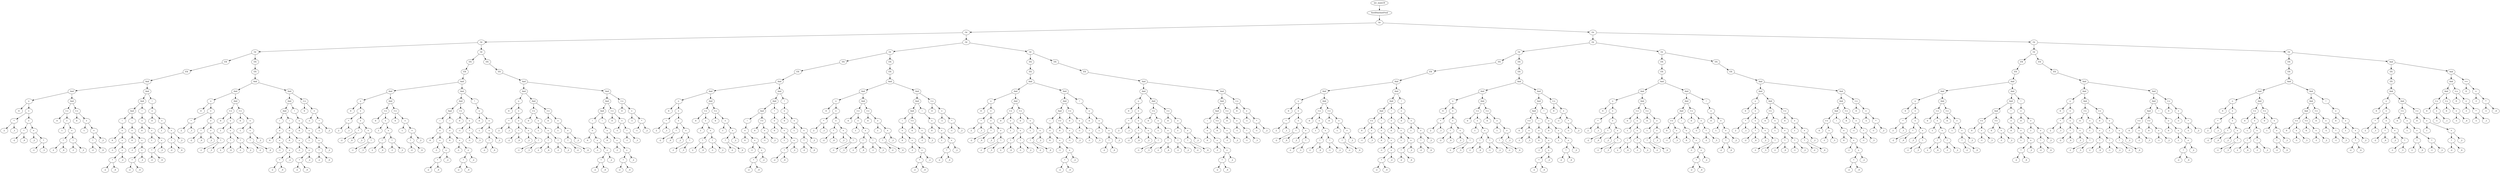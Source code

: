 digraph dag {
0 [label="inv_main18"];
1 [label="VerifHintInitPred"];
2 [label="Or"];
3 [label="Or"];
4 [label="Or"];
5 [label="Or"];
6 [label="EX"];
7 [label="EX"];
8 [label="And"];
9 [label="And"];
10 [label="="];
11 [label="0"];
12 [label="+"];
13 [label="*"];
14 [label="2"];
15 [label="_1"];
16 [label="+"];
17 [label="*"];
18 [label="-2"];
19 [label="_0"];
20 [label="+"];
21 [label="_2"];
22 [label="*"];
23 [label="-1"];
24 [label="_3"];
25 [label="And"];
26 [label=">="];
27 [label="0"];
28 [label="+"];
29 [label="1"];
30 [label="+"];
31 [label="*"];
32 [label="2"];
33 [label="_0"];
34 [label="*"];
35 [label="-1"];
36 [label="_2"];
37 [label=">="];
38 [label="0"];
39 [label="+"];
40 [label="1"];
41 [label="+"];
42 [label="*"];
43 [label="-2"];
44 [label="_0"];
45 [label="_2"];
46 [label="And"];
47 [label="And"];
48 [label="And"];
49 [label="!"];
50 [label="="];
51 [label="0"];
52 [label="+"];
53 [label="-1"];
54 [label="+"];
55 [label="*"];
56 [label="-2"];
57 [label="_0"];
58 [label="_2"];
59 [label="!"];
60 [label="="];
61 [label="0"];
62 [label="+"];
63 [label="-1"];
64 [label="+"];
65 [label="*"];
66 [label="-2"];
67 [label="_0"];
68 [label="_2"];
69 [label="!"];
70 [label="="];
71 [label="0"];
72 [label="+"];
73 [label="1"];
74 [label="+"];
75 [label="*"];
76 [label="-2"];
77 [label="_0"];
78 [label="_2"];
79 [label="!"];
80 [label="="];
81 [label="0"];
82 [label="+"];
83 [label="1"];
84 [label="+"];
85 [label="*"];
86 [label="-2"];
87 [label="_0"];
88 [label="_2"];
89 [label="EX"];
90 [label="EX"];
91 [label="And"];
92 [label="And"];
93 [label="="];
94 [label="0"];
95 [label="+"];
96 [label="*"];
97 [label="2"];
98 [label="_1"];
99 [label="+"];
100 [label="*"];
101 [label="-2"];
102 [label="_0"];
103 [label="+"];
104 [label="_2"];
105 [label="*"];
106 [label="-1"];
107 [label="_3"];
108 [label="And"];
109 [label=">="];
110 [label="0"];
111 [label="+"];
112 [label="1"];
113 [label="+"];
114 [label="*"];
115 [label="2"];
116 [label="_0"];
117 [label="*"];
118 [label="-1"];
119 [label="_2"];
120 [label=">="];
121 [label="0"];
122 [label="+"];
123 [label="1"];
124 [label="+"];
125 [label="*"];
126 [label="-2"];
127 [label="_0"];
128 [label="_2"];
129 [label="And"];
130 [label="And"];
131 [label="And"];
132 [label="!"];
133 [label="="];
134 [label="0"];
135 [label="+"];
136 [label="-1"];
137 [label="+"];
138 [label="*"];
139 [label="-2"];
140 [label="_0"];
141 [label="_2"];
142 [label="!"];
143 [label="="];
144 [label="0"];
145 [label="+"];
146 [label="-1"];
147 [label="+"];
148 [label="*"];
149 [label="-2"];
150 [label="_0"];
151 [label="_2"];
152 [label="!"];
153 [label="="];
154 [label="0"];
155 [label="+"];
156 [label="1"];
157 [label="+"];
158 [label="*"];
159 [label="-2"];
160 [label="_0"];
161 [label="_2"];
162 [label=">="];
163 [label="0"];
164 [label="+"];
165 [label="-1"];
166 [label="*"];
167 [label="-1"];
168 [label="_2"];
169 [label="Or"];
170 [label="EX"];
171 [label="EX"];
172 [label="And"];
173 [label="And"];
174 [label="="];
175 [label="0"];
176 [label="+"];
177 [label="*"];
178 [label="2"];
179 [label="_1"];
180 [label="+"];
181 [label="*"];
182 [label="-2"];
183 [label="_0"];
184 [label="+"];
185 [label="_2"];
186 [label="*"];
187 [label="-1"];
188 [label="_3"];
189 [label="And"];
190 [label=">="];
191 [label="0"];
192 [label="+"];
193 [label="1"];
194 [label="+"];
195 [label="*"];
196 [label="2"];
197 [label="_0"];
198 [label="*"];
199 [label="-1"];
200 [label="_2"];
201 [label=">="];
202 [label="0"];
203 [label="+"];
204 [label="1"];
205 [label="+"];
206 [label="*"];
207 [label="-2"];
208 [label="_0"];
209 [label="_2"];
210 [label="And"];
211 [label="And"];
212 [label="And"];
213 [label="!"];
214 [label="="];
215 [label="0"];
216 [label="+"];
217 [label="-1"];
218 [label="+"];
219 [label="*"];
220 [label="-2"];
221 [label="_0"];
222 [label="_2"];
223 [label="!"];
224 [label="="];
225 [label="0"];
226 [label="+"];
227 [label="-1"];
228 [label="+"];
229 [label="*"];
230 [label="-2"];
231 [label="_0"];
232 [label="_2"];
233 [label=">="];
234 [label="0"];
235 [label="+"];
236 [label="-1"];
237 [label="*"];
238 [label="-1"];
239 [label="_3"];
240 [label="!"];
241 [label="="];
242 [label="0"];
243 [label="+"];
244 [label="1"];
245 [label="+"];
246 [label="*"];
247 [label="-2"];
248 [label="_0"];
249 [label="_2"];
250 [label="EX"];
251 [label="EX"];
252 [label="And"];
253 [label="And"];
254 [label="="];
255 [label="0"];
256 [label="+"];
257 [label="*"];
258 [label="2"];
259 [label="_1"];
260 [label="+"];
261 [label="*"];
262 [label="-2"];
263 [label="_0"];
264 [label="+"];
265 [label="_2"];
266 [label="*"];
267 [label="-1"];
268 [label="_3"];
269 [label="And"];
270 [label=">="];
271 [label="0"];
272 [label="+"];
273 [label="1"];
274 [label="+"];
275 [label="*"];
276 [label="2"];
277 [label="_0"];
278 [label="*"];
279 [label="-1"];
280 [label="_2"];
281 [label=">="];
282 [label="0"];
283 [label="+"];
284 [label="1"];
285 [label="+"];
286 [label="*"];
287 [label="-2"];
288 [label="_0"];
289 [label="_2"];
290 [label="And"];
291 [label="And"];
292 [label="And"];
293 [label="!"];
294 [label="="];
295 [label="0"];
296 [label="+"];
297 [label="-1"];
298 [label="+"];
299 [label="*"];
300 [label="-2"];
301 [label="_0"];
302 [label="_2"];
303 [label="!"];
304 [label="="];
305 [label="0"];
306 [label="+"];
307 [label="-1"];
308 [label="+"];
309 [label="*"];
310 [label="-2"];
311 [label="_0"];
312 [label="_2"];
313 [label=">="];
314 [label="0"];
315 [label="+"];
316 [label="-1"];
317 [label="*"];
318 [label="-1"];
319 [label="_3"];
320 [label=">="];
321 [label="0"];
322 [label="+"];
323 [label="-1"];
324 [label="*"];
325 [label="-1"];
326 [label="_2"];
327 [label="Or"];
328 [label="Or"];
329 [label="EX"];
330 [label="EX"];
331 [label="And"];
332 [label="And"];
333 [label="="];
334 [label="0"];
335 [label="+"];
336 [label="*"];
337 [label="2"];
338 [label="_1"];
339 [label="+"];
340 [label="*"];
341 [label="-2"];
342 [label="_0"];
343 [label="+"];
344 [label="_2"];
345 [label="*"];
346 [label="-1"];
347 [label="_3"];
348 [label="And"];
349 [label=">="];
350 [label="0"];
351 [label="+"];
352 [label="1"];
353 [label="+"];
354 [label="*"];
355 [label="2"];
356 [label="_0"];
357 [label="*"];
358 [label="-1"];
359 [label="_2"];
360 [label=">="];
361 [label="0"];
362 [label="+"];
363 [label="1"];
364 [label="+"];
365 [label="*"];
366 [label="-2"];
367 [label="_0"];
368 [label="_2"];
369 [label="And"];
370 [label="And"];
371 [label="And"];
372 [label="!"];
373 [label="="];
374 [label="0"];
375 [label="+"];
376 [label="-1"];
377 [label="+"];
378 [label="*"];
379 [label="-2"];
380 [label="_0"];
381 [label="_2"];
382 [label=">="];
383 [label="0"];
384 [label="+"];
385 [label="-1"];
386 [label="_2"];
387 [label="!"];
388 [label="="];
389 [label="0"];
390 [label="+"];
391 [label="1"];
392 [label="+"];
393 [label="*"];
394 [label="-2"];
395 [label="_0"];
396 [label="_2"];
397 [label="!"];
398 [label="="];
399 [label="0"];
400 [label="+"];
401 [label="1"];
402 [label="+"];
403 [label="*"];
404 [label="-2"];
405 [label="_0"];
406 [label="_2"];
407 [label="EX"];
408 [label="EX"];
409 [label="And"];
410 [label="And"];
411 [label="="];
412 [label="0"];
413 [label="+"];
414 [label="*"];
415 [label="2"];
416 [label="_1"];
417 [label="+"];
418 [label="*"];
419 [label="-2"];
420 [label="_0"];
421 [label="+"];
422 [label="_2"];
423 [label="*"];
424 [label="-1"];
425 [label="_3"];
426 [label="And"];
427 [label=">="];
428 [label="0"];
429 [label="+"];
430 [label="1"];
431 [label="+"];
432 [label="*"];
433 [label="2"];
434 [label="_0"];
435 [label="*"];
436 [label="-1"];
437 [label="_2"];
438 [label=">="];
439 [label="0"];
440 [label="+"];
441 [label="1"];
442 [label="+"];
443 [label="*"];
444 [label="-2"];
445 [label="_0"];
446 [label="_2"];
447 [label="And"];
448 [label="And"];
449 [label="And"];
450 [label="!"];
451 [label="="];
452 [label="0"];
453 [label="+"];
454 [label="-1"];
455 [label="+"];
456 [label="*"];
457 [label="-2"];
458 [label="_0"];
459 [label="_2"];
460 [label=">="];
461 [label="0"];
462 [label="+"];
463 [label="-1"];
464 [label="_2"];
465 [label="!"];
466 [label="="];
467 [label="0"];
468 [label="+"];
469 [label="1"];
470 [label="+"];
471 [label="*"];
472 [label="-2"];
473 [label="_0"];
474 [label="_2"];
475 [label=">="];
476 [label="0"];
477 [label="+"];
478 [label="-1"];
479 [label="*"];
480 [label="-1"];
481 [label="_2"];
482 [label="Or"];
483 [label="EX"];
484 [label="EX"];
485 [label="And"];
486 [label="And"];
487 [label="="];
488 [label="0"];
489 [label="+"];
490 [label="*"];
491 [label="2"];
492 [label="_1"];
493 [label="+"];
494 [label="*"];
495 [label="-2"];
496 [label="_0"];
497 [label="+"];
498 [label="_2"];
499 [label="*"];
500 [label="-1"];
501 [label="_3"];
502 [label="And"];
503 [label=">="];
504 [label="0"];
505 [label="+"];
506 [label="1"];
507 [label="+"];
508 [label="*"];
509 [label="2"];
510 [label="_0"];
511 [label="*"];
512 [label="-1"];
513 [label="_2"];
514 [label=">="];
515 [label="0"];
516 [label="+"];
517 [label="1"];
518 [label="+"];
519 [label="*"];
520 [label="-2"];
521 [label="_0"];
522 [label="_2"];
523 [label="And"];
524 [label="And"];
525 [label="And"];
526 [label="!"];
527 [label="="];
528 [label="0"];
529 [label="+"];
530 [label="-1"];
531 [label="+"];
532 [label="*"];
533 [label="-2"];
534 [label="_0"];
535 [label="_2"];
536 [label=">="];
537 [label="0"];
538 [label="+"];
539 [label="-1"];
540 [label="_2"];
541 [label=">="];
542 [label="0"];
543 [label="+"];
544 [label="-1"];
545 [label="*"];
546 [label="-1"];
547 [label="_3"];
548 [label="!"];
549 [label="="];
550 [label="0"];
551 [label="+"];
552 [label="1"];
553 [label="+"];
554 [label="*"];
555 [label="-2"];
556 [label="_0"];
557 [label="_2"];
558 [label="EX"];
559 [label="EX"];
560 [label="And"];
561 [label="And"];
562 [label="="];
563 [label="0"];
564 [label="+"];
565 [label="*"];
566 [label="2"];
567 [label="_1"];
568 [label="+"];
569 [label="*"];
570 [label="-2"];
571 [label="_0"];
572 [label="+"];
573 [label="_2"];
574 [label="*"];
575 [label="-1"];
576 [label="_3"];
577 [label="And"];
578 [label=">="];
579 [label="0"];
580 [label="+"];
581 [label="1"];
582 [label="+"];
583 [label="*"];
584 [label="2"];
585 [label="_0"];
586 [label="*"];
587 [label="-1"];
588 [label="_2"];
589 [label=">="];
590 [label="0"];
591 [label="+"];
592 [label="1"];
593 [label="+"];
594 [label="*"];
595 [label="-2"];
596 [label="_0"];
597 [label="_2"];
598 [label="And"];
599 [label="And"];
600 [label="And"];
601 [label="!"];
602 [label="="];
603 [label="0"];
604 [label="+"];
605 [label="-1"];
606 [label="+"];
607 [label="*"];
608 [label="-2"];
609 [label="_0"];
610 [label="_2"];
611 [label=">="];
612 [label="0"];
613 [label="+"];
614 [label="-1"];
615 [label="_2"];
616 [label=">="];
617 [label="0"];
618 [label="+"];
619 [label="-1"];
620 [label="*"];
621 [label="-1"];
622 [label="_3"];
623 [label=">="];
624 [label="0"];
625 [label="+"];
626 [label="-1"];
627 [label="*"];
628 [label="-1"];
629 [label="_2"];
630 [label="Or"];
631 [label="Or"];
632 [label="Or"];
633 [label="EX"];
634 [label="EX"];
635 [label="And"];
636 [label="And"];
637 [label="="];
638 [label="0"];
639 [label="+"];
640 [label="*"];
641 [label="2"];
642 [label="_1"];
643 [label="+"];
644 [label="*"];
645 [label="-2"];
646 [label="_0"];
647 [label="+"];
648 [label="_2"];
649 [label="*"];
650 [label="-1"];
651 [label="_3"];
652 [label="And"];
653 [label=">="];
654 [label="0"];
655 [label="+"];
656 [label="1"];
657 [label="+"];
658 [label="*"];
659 [label="2"];
660 [label="_0"];
661 [label="*"];
662 [label="-1"];
663 [label="_2"];
664 [label=">="];
665 [label="0"];
666 [label="+"];
667 [label="1"];
668 [label="+"];
669 [label="*"];
670 [label="-2"];
671 [label="_0"];
672 [label="_2"];
673 [label="And"];
674 [label="And"];
675 [label="And"];
676 [label=">="];
677 [label="0"];
678 [label="+"];
679 [label="-1"];
680 [label="_3"];
681 [label="!"];
682 [label="="];
683 [label="0"];
684 [label="+"];
685 [label="-1"];
686 [label="+"];
687 [label="*"];
688 [label="-2"];
689 [label="_0"];
690 [label="_2"];
691 [label="!"];
692 [label="="];
693 [label="0"];
694 [label="+"];
695 [label="1"];
696 [label="+"];
697 [label="*"];
698 [label="-2"];
699 [label="_0"];
700 [label="_2"];
701 [label="!"];
702 [label="="];
703 [label="0"];
704 [label="+"];
705 [label="1"];
706 [label="+"];
707 [label="*"];
708 [label="-2"];
709 [label="_0"];
710 [label="_2"];
711 [label="EX"];
712 [label="EX"];
713 [label="And"];
714 [label="And"];
715 [label="="];
716 [label="0"];
717 [label="+"];
718 [label="*"];
719 [label="2"];
720 [label="_1"];
721 [label="+"];
722 [label="*"];
723 [label="-2"];
724 [label="_0"];
725 [label="+"];
726 [label="_2"];
727 [label="*"];
728 [label="-1"];
729 [label="_3"];
730 [label="And"];
731 [label=">="];
732 [label="0"];
733 [label="+"];
734 [label="1"];
735 [label="+"];
736 [label="*"];
737 [label="2"];
738 [label="_0"];
739 [label="*"];
740 [label="-1"];
741 [label="_2"];
742 [label=">="];
743 [label="0"];
744 [label="+"];
745 [label="1"];
746 [label="+"];
747 [label="*"];
748 [label="-2"];
749 [label="_0"];
750 [label="_2"];
751 [label="And"];
752 [label="And"];
753 [label="And"];
754 [label=">="];
755 [label="0"];
756 [label="+"];
757 [label="-1"];
758 [label="_3"];
759 [label="!"];
760 [label="="];
761 [label="0"];
762 [label="+"];
763 [label="-1"];
764 [label="+"];
765 [label="*"];
766 [label="-2"];
767 [label="_0"];
768 [label="_2"];
769 [label="!"];
770 [label="="];
771 [label="0"];
772 [label="+"];
773 [label="1"];
774 [label="+"];
775 [label="*"];
776 [label="-2"];
777 [label="_0"];
778 [label="_2"];
779 [label=">="];
780 [label="0"];
781 [label="+"];
782 [label="-1"];
783 [label="*"];
784 [label="-1"];
785 [label="_2"];
786 [label="Or"];
787 [label="EX"];
788 [label="EX"];
789 [label="And"];
790 [label="And"];
791 [label="="];
792 [label="0"];
793 [label="+"];
794 [label="*"];
795 [label="2"];
796 [label="_1"];
797 [label="+"];
798 [label="*"];
799 [label="-2"];
800 [label="_0"];
801 [label="+"];
802 [label="_2"];
803 [label="*"];
804 [label="-1"];
805 [label="_3"];
806 [label="And"];
807 [label=">="];
808 [label="0"];
809 [label="+"];
810 [label="1"];
811 [label="+"];
812 [label="*"];
813 [label="2"];
814 [label="_0"];
815 [label="*"];
816 [label="-1"];
817 [label="_2"];
818 [label=">="];
819 [label="0"];
820 [label="+"];
821 [label="1"];
822 [label="+"];
823 [label="*"];
824 [label="-2"];
825 [label="_0"];
826 [label="_2"];
827 [label="And"];
828 [label="And"];
829 [label="And"];
830 [label=">="];
831 [label="0"];
832 [label="+"];
833 [label="-1"];
834 [label="_3"];
835 [label="!"];
836 [label="="];
837 [label="0"];
838 [label="+"];
839 [label="-1"];
840 [label="+"];
841 [label="*"];
842 [label="-2"];
843 [label="_0"];
844 [label="_2"];
845 [label=">="];
846 [label="0"];
847 [label="+"];
848 [label="-1"];
849 [label="*"];
850 [label="-1"];
851 [label="_3"];
852 [label="!"];
853 [label="="];
854 [label="0"];
855 [label="+"];
856 [label="1"];
857 [label="+"];
858 [label="*"];
859 [label="-2"];
860 [label="_0"];
861 [label="_2"];
862 [label="EX"];
863 [label="EX"];
864 [label="And"];
865 [label="And"];
866 [label="="];
867 [label="0"];
868 [label="+"];
869 [label="*"];
870 [label="2"];
871 [label="_1"];
872 [label="+"];
873 [label="*"];
874 [label="-2"];
875 [label="_0"];
876 [label="+"];
877 [label="_2"];
878 [label="*"];
879 [label="-1"];
880 [label="_3"];
881 [label="And"];
882 [label=">="];
883 [label="0"];
884 [label="+"];
885 [label="1"];
886 [label="+"];
887 [label="*"];
888 [label="2"];
889 [label="_0"];
890 [label="*"];
891 [label="-1"];
892 [label="_2"];
893 [label=">="];
894 [label="0"];
895 [label="+"];
896 [label="1"];
897 [label="+"];
898 [label="*"];
899 [label="-2"];
900 [label="_0"];
901 [label="_2"];
902 [label="And"];
903 [label="And"];
904 [label="And"];
905 [label=">="];
906 [label="0"];
907 [label="+"];
908 [label="-1"];
909 [label="_3"];
910 [label="!"];
911 [label="="];
912 [label="0"];
913 [label="+"];
914 [label="-1"];
915 [label="+"];
916 [label="*"];
917 [label="-2"];
918 [label="_0"];
919 [label="_2"];
920 [label=">="];
921 [label="0"];
922 [label="+"];
923 [label="-1"];
924 [label="*"];
925 [label="-1"];
926 [label="_3"];
927 [label=">="];
928 [label="0"];
929 [label="+"];
930 [label="-1"];
931 [label="*"];
932 [label="-1"];
933 [label="_2"];
934 [label="Or"];
935 [label="Or"];
936 [label="EX"];
937 [label="EX"];
938 [label="And"];
939 [label="And"];
940 [label="="];
941 [label="0"];
942 [label="+"];
943 [label="*"];
944 [label="2"];
945 [label="_1"];
946 [label="+"];
947 [label="*"];
948 [label="-2"];
949 [label="_0"];
950 [label="+"];
951 [label="_2"];
952 [label="*"];
953 [label="-1"];
954 [label="_3"];
955 [label="And"];
956 [label=">="];
957 [label="0"];
958 [label="+"];
959 [label="1"];
960 [label="+"];
961 [label="*"];
962 [label="2"];
963 [label="_0"];
964 [label="*"];
965 [label="-1"];
966 [label="_2"];
967 [label=">="];
968 [label="0"];
969 [label="+"];
970 [label="1"];
971 [label="+"];
972 [label="*"];
973 [label="-2"];
974 [label="_0"];
975 [label="_2"];
976 [label="And"];
977 [label="And"];
978 [label="And"];
979 [label=">="];
980 [label="0"];
981 [label="+"];
982 [label="-1"];
983 [label="_3"];
984 [label=">="];
985 [label="0"];
986 [label="+"];
987 [label="-1"];
988 [label="_2"];
989 [label="!"];
990 [label="="];
991 [label="0"];
992 [label="+"];
993 [label="1"];
994 [label="+"];
995 [label="*"];
996 [label="-2"];
997 [label="_0"];
998 [label="_2"];
999 [label="!"];
1000 [label="="];
1001 [label="0"];
1002 [label="+"];
1003 [label="1"];
1004 [label="+"];
1005 [label="*"];
1006 [label="-2"];
1007 [label="_0"];
1008 [label="_2"];
1009 [label="EX"];
1010 [label="EX"];
1011 [label="And"];
1012 [label="And"];
1013 [label="="];
1014 [label="0"];
1015 [label="+"];
1016 [label="*"];
1017 [label="2"];
1018 [label="_1"];
1019 [label="+"];
1020 [label="*"];
1021 [label="-2"];
1022 [label="_0"];
1023 [label="+"];
1024 [label="_2"];
1025 [label="*"];
1026 [label="-1"];
1027 [label="_3"];
1028 [label="And"];
1029 [label=">="];
1030 [label="0"];
1031 [label="+"];
1032 [label="1"];
1033 [label="+"];
1034 [label="*"];
1035 [label="2"];
1036 [label="_0"];
1037 [label="*"];
1038 [label="-1"];
1039 [label="_2"];
1040 [label=">="];
1041 [label="0"];
1042 [label="+"];
1043 [label="1"];
1044 [label="+"];
1045 [label="*"];
1046 [label="-2"];
1047 [label="_0"];
1048 [label="_2"];
1049 [label="And"];
1050 [label="And"];
1051 [label="And"];
1052 [label=">="];
1053 [label="0"];
1054 [label="+"];
1055 [label="-1"];
1056 [label="_3"];
1057 [label=">="];
1058 [label="0"];
1059 [label="+"];
1060 [label="-1"];
1061 [label="_2"];
1062 [label="!"];
1063 [label="="];
1064 [label="0"];
1065 [label="+"];
1066 [label="1"];
1067 [label="+"];
1068 [label="*"];
1069 [label="-2"];
1070 [label="_0"];
1071 [label="_2"];
1072 [label=">="];
1073 [label="0"];
1074 [label="+"];
1075 [label="-1"];
1076 [label="*"];
1077 [label="-1"];
1078 [label="_2"];
1079 [label="Or"];
1080 [label="EX"];
1081 [label="EX"];
1082 [label="And"];
1083 [label="And"];
1084 [label="="];
1085 [label="0"];
1086 [label="+"];
1087 [label="*"];
1088 [label="2"];
1089 [label="_1"];
1090 [label="+"];
1091 [label="*"];
1092 [label="-2"];
1093 [label="_0"];
1094 [label="+"];
1095 [label="_2"];
1096 [label="*"];
1097 [label="-1"];
1098 [label="_3"];
1099 [label="And"];
1100 [label=">="];
1101 [label="0"];
1102 [label="+"];
1103 [label="1"];
1104 [label="+"];
1105 [label="*"];
1106 [label="2"];
1107 [label="_0"];
1108 [label="*"];
1109 [label="-1"];
1110 [label="_2"];
1111 [label=">="];
1112 [label="0"];
1113 [label="+"];
1114 [label="1"];
1115 [label="+"];
1116 [label="*"];
1117 [label="-2"];
1118 [label="_0"];
1119 [label="_2"];
1120 [label="And"];
1121 [label="And"];
1122 [label="And"];
1123 [label=">="];
1124 [label="0"];
1125 [label="+"];
1126 [label="-1"];
1127 [label="_3"];
1128 [label=">="];
1129 [label="0"];
1130 [label="+"];
1131 [label="-1"];
1132 [label="_2"];
1133 [label=">="];
1134 [label="0"];
1135 [label="+"];
1136 [label="-1"];
1137 [label="*"];
1138 [label="-1"];
1139 [label="_3"];
1140 [label="!"];
1141 [label="="];
1142 [label="0"];
1143 [label="+"];
1144 [label="1"];
1145 [label="+"];
1146 [label="*"];
1147 [label="-2"];
1148 [label="_0"];
1149 [label="_2"];
1150 [label="And"];
1151 [label="EX"];
1152 [label="EX"];
1153 [label="And"];
1154 [label="="];
1155 [label="0"];
1156 [label="+"];
1157 [label="*"];
1158 [label="2"];
1159 [label="_1"];
1160 [label="+"];
1161 [label="*"];
1162 [label="-2"];
1163 [label="_0"];
1164 [label="+"];
1165 [label="_2"];
1166 [label="*"];
1167 [label="-1"];
1168 [label="_3"];
1169 [label="And"];
1170 [label=">="];
1171 [label="0"];
1172 [label="+"];
1173 [label="1"];
1174 [label="+"];
1175 [label="*"];
1176 [label="2"];
1177 [label="_0"];
1178 [label="*"];
1179 [label="-1"];
1180 [label="_2"];
1181 [label=">="];
1182 [label="0"];
1183 [label="+"];
1184 [label="1"];
1185 [label="+"];
1186 [label="*"];
1187 [label="-2"];
1188 [label="_0"];
1189 [label="_2"];
1190 [label="And"];
1191 [label="And"];
1192 [label="And"];
1193 [label=">="];
1194 [label="0"];
1195 [label="+"];
1196 [label="-1"];
1197 [label="_1"];
1198 [label=">="];
1199 [label="0"];
1200 [label="+"];
1201 [label="-1"];
1202 [label="_0"];
1203 [label=">="];
1204 [label="0"];
1205 [label="+"];
1206 [label="-1"];
1207 [label="*"];
1208 [label="-1"];
1209 [label="_1"];
1210 [label=">="];
1211 [label="0"];
1212 [label="+"];
1213 [label="-1"];
1214 [label="*"];
1215 [label="-1"];
1216 [label="_0"];
0->1
1->2
2->3
2 -> 630
3->4
3 -> 327
4->5
4 -> 169
5->6
5 -> 89
6->7
7->8
8->9
8 -> 46
9->10
9 -> 25
10->12
10 -> 11
12->13
12 -> 16
13->15
13 -> 14
16->17
16 -> 20
17->19
17 -> 18
20->22
20 -> 21
22->24
22 -> 23
25->26
25 -> 37
26->28
26 -> 27
28->30
28 -> 29
30->31
30 -> 34
31->33
31 -> 32
34->36
34 -> 35
37->39
37 -> 38
39->41
39 -> 40
41->42
41 -> 45
42->44
42 -> 43
46->47
46 -> 79
47->48
47 -> 69
48->49
48 -> 59
49->50
50->52
50 -> 51
52->54
52 -> 53
54->55
54 -> 58
55->57
55 -> 56
59->60
60->62
60 -> 61
62->64
62 -> 63
64->65
64 -> 68
65->67
65 -> 66
69->70
70->72
70 -> 71
72->74
72 -> 73
74->75
74 -> 78
75->77
75 -> 76
79->80
80->82
80 -> 81
82->84
82 -> 83
84->85
84 -> 88
85->87
85 -> 86
89->90
90->91
91->92
91 -> 129
92->93
92 -> 108
93->95
93 -> 94
95->96
95 -> 99
96->98
96 -> 97
99->100
99 -> 103
100->102
100 -> 101
103->105
103 -> 104
105->107
105 -> 106
108->109
108 -> 120
109->111
109 -> 110
111->113
111 -> 112
113->114
113 -> 117
114->116
114 -> 115
117->119
117 -> 118
120->122
120 -> 121
122->124
122 -> 123
124->125
124 -> 128
125->127
125 -> 126
129->130
129 -> 162
130->131
130 -> 152
131->132
131 -> 142
132->133
133->135
133 -> 134
135->137
135 -> 136
137->138
137 -> 141
138->140
138 -> 139
142->143
143->145
143 -> 144
145->147
145 -> 146
147->148
147 -> 151
148->150
148 -> 149
152->153
153->155
153 -> 154
155->157
155 -> 156
157->158
157 -> 161
158->160
158 -> 159
162->164
162 -> 163
164->166
164 -> 165
166->168
166 -> 167
169->170
169 -> 250
170->171
171->172
172->173
172 -> 210
173->174
173 -> 189
174->176
174 -> 175
176->177
176 -> 180
177->179
177 -> 178
180->181
180 -> 184
181->183
181 -> 182
184->186
184 -> 185
186->188
186 -> 187
189->190
189 -> 201
190->192
190 -> 191
192->194
192 -> 193
194->195
194 -> 198
195->197
195 -> 196
198->200
198 -> 199
201->203
201 -> 202
203->205
203 -> 204
205->206
205 -> 209
206->208
206 -> 207
210->211
210 -> 240
211->212
211 -> 233
212->213
212 -> 223
213->214
214->216
214 -> 215
216->218
216 -> 217
218->219
218 -> 222
219->221
219 -> 220
223->224
224->226
224 -> 225
226->228
226 -> 227
228->229
228 -> 232
229->231
229 -> 230
233->235
233 -> 234
235->237
235 -> 236
237->239
237 -> 238
240->241
241->243
241 -> 242
243->245
243 -> 244
245->246
245 -> 249
246->248
246 -> 247
250->251
251->252
252->253
252 -> 290
253->254
253 -> 269
254->256
254 -> 255
256->257
256 -> 260
257->259
257 -> 258
260->261
260 -> 264
261->263
261 -> 262
264->266
264 -> 265
266->268
266 -> 267
269->270
269 -> 281
270->272
270 -> 271
272->274
272 -> 273
274->275
274 -> 278
275->277
275 -> 276
278->280
278 -> 279
281->283
281 -> 282
283->285
283 -> 284
285->286
285 -> 289
286->288
286 -> 287
290->291
290 -> 320
291->292
291 -> 313
292->293
292 -> 303
293->294
294->296
294 -> 295
296->298
296 -> 297
298->299
298 -> 302
299->301
299 -> 300
303->304
304->306
304 -> 305
306->308
306 -> 307
308->309
308 -> 312
309->311
309 -> 310
313->315
313 -> 314
315->317
315 -> 316
317->319
317 -> 318
320->322
320 -> 321
322->324
322 -> 323
324->326
324 -> 325
327->328
327 -> 482
328->329
328 -> 407
329->330
330->331
331->332
331 -> 369
332->333
332 -> 348
333->335
333 -> 334
335->336
335 -> 339
336->338
336 -> 337
339->340
339 -> 343
340->342
340 -> 341
343->345
343 -> 344
345->347
345 -> 346
348->349
348 -> 360
349->351
349 -> 350
351->353
351 -> 352
353->354
353 -> 357
354->356
354 -> 355
357->359
357 -> 358
360->362
360 -> 361
362->364
362 -> 363
364->365
364 -> 368
365->367
365 -> 366
369->370
369 -> 397
370->371
370 -> 387
371->372
371 -> 382
372->373
373->375
373 -> 374
375->377
375 -> 376
377->378
377 -> 381
378->380
378 -> 379
382->384
382 -> 383
384->386
384 -> 385
387->388
388->390
388 -> 389
390->392
390 -> 391
392->393
392 -> 396
393->395
393 -> 394
397->398
398->400
398 -> 399
400->402
400 -> 401
402->403
402 -> 406
403->405
403 -> 404
407->408
408->409
409->410
409 -> 447
410->411
410 -> 426
411->413
411 -> 412
413->414
413 -> 417
414->416
414 -> 415
417->418
417 -> 421
418->420
418 -> 419
421->423
421 -> 422
423->425
423 -> 424
426->427
426 -> 438
427->429
427 -> 428
429->431
429 -> 430
431->432
431 -> 435
432->434
432 -> 433
435->437
435 -> 436
438->440
438 -> 439
440->442
440 -> 441
442->443
442 -> 446
443->445
443 -> 444
447->448
447 -> 475
448->449
448 -> 465
449->450
449 -> 460
450->451
451->453
451 -> 452
453->455
453 -> 454
455->456
455 -> 459
456->458
456 -> 457
460->462
460 -> 461
462->464
462 -> 463
465->466
466->468
466 -> 467
468->470
468 -> 469
470->471
470 -> 474
471->473
471 -> 472
475->477
475 -> 476
477->479
477 -> 478
479->481
479 -> 480
482->483
482 -> 558
483->484
484->485
485->486
485 -> 523
486->487
486 -> 502
487->489
487 -> 488
489->490
489 -> 493
490->492
490 -> 491
493->494
493 -> 497
494->496
494 -> 495
497->499
497 -> 498
499->501
499 -> 500
502->503
502 -> 514
503->505
503 -> 504
505->507
505 -> 506
507->508
507 -> 511
508->510
508 -> 509
511->513
511 -> 512
514->516
514 -> 515
516->518
516 -> 517
518->519
518 -> 522
519->521
519 -> 520
523->524
523 -> 548
524->525
524 -> 541
525->526
525 -> 536
526->527
527->529
527 -> 528
529->531
529 -> 530
531->532
531 -> 535
532->534
532 -> 533
536->538
536 -> 537
538->540
538 -> 539
541->543
541 -> 542
543->545
543 -> 544
545->547
545 -> 546
548->549
549->551
549 -> 550
551->553
551 -> 552
553->554
553 -> 557
554->556
554 -> 555
558->559
559->560
560->561
560 -> 598
561->562
561 -> 577
562->564
562 -> 563
564->565
564 -> 568
565->567
565 -> 566
568->569
568 -> 572
569->571
569 -> 570
572->574
572 -> 573
574->576
574 -> 575
577->578
577 -> 589
578->580
578 -> 579
580->582
580 -> 581
582->583
582 -> 586
583->585
583 -> 584
586->588
586 -> 587
589->591
589 -> 590
591->593
591 -> 592
593->594
593 -> 597
594->596
594 -> 595
598->599
598 -> 623
599->600
599 -> 616
600->601
600 -> 611
601->602
602->604
602 -> 603
604->606
604 -> 605
606->607
606 -> 610
607->609
607 -> 608
611->613
611 -> 612
613->615
613 -> 614
616->618
616 -> 617
618->620
618 -> 619
620->622
620 -> 621
623->625
623 -> 624
625->627
625 -> 626
627->629
627 -> 628
630->631
630 -> 934
631->632
631 -> 786
632->633
632 -> 711
633->634
634->635
635->636
635 -> 673
636->637
636 -> 652
637->639
637 -> 638
639->640
639 -> 643
640->642
640 -> 641
643->644
643 -> 647
644->646
644 -> 645
647->649
647 -> 648
649->651
649 -> 650
652->653
652 -> 664
653->655
653 -> 654
655->657
655 -> 656
657->658
657 -> 661
658->660
658 -> 659
661->663
661 -> 662
664->666
664 -> 665
666->668
666 -> 667
668->669
668 -> 672
669->671
669 -> 670
673->674
673 -> 701
674->675
674 -> 691
675->676
675 -> 681
676->678
676 -> 677
678->680
678 -> 679
681->682
682->684
682 -> 683
684->686
684 -> 685
686->687
686 -> 690
687->689
687 -> 688
691->692
692->694
692 -> 693
694->696
694 -> 695
696->697
696 -> 700
697->699
697 -> 698
701->702
702->704
702 -> 703
704->706
704 -> 705
706->707
706 -> 710
707->709
707 -> 708
711->712
712->713
713->714
713 -> 751
714->715
714 -> 730
715->717
715 -> 716
717->718
717 -> 721
718->720
718 -> 719
721->722
721 -> 725
722->724
722 -> 723
725->727
725 -> 726
727->729
727 -> 728
730->731
730 -> 742
731->733
731 -> 732
733->735
733 -> 734
735->736
735 -> 739
736->738
736 -> 737
739->741
739 -> 740
742->744
742 -> 743
744->746
744 -> 745
746->747
746 -> 750
747->749
747 -> 748
751->752
751 -> 779
752->753
752 -> 769
753->754
753 -> 759
754->756
754 -> 755
756->758
756 -> 757
759->760
760->762
760 -> 761
762->764
762 -> 763
764->765
764 -> 768
765->767
765 -> 766
769->770
770->772
770 -> 771
772->774
772 -> 773
774->775
774 -> 778
775->777
775 -> 776
779->781
779 -> 780
781->783
781 -> 782
783->785
783 -> 784
786->787
786 -> 862
787->788
788->789
789->790
789 -> 827
790->791
790 -> 806
791->793
791 -> 792
793->794
793 -> 797
794->796
794 -> 795
797->798
797 -> 801
798->800
798 -> 799
801->803
801 -> 802
803->805
803 -> 804
806->807
806 -> 818
807->809
807 -> 808
809->811
809 -> 810
811->812
811 -> 815
812->814
812 -> 813
815->817
815 -> 816
818->820
818 -> 819
820->822
820 -> 821
822->823
822 -> 826
823->825
823 -> 824
827->828
827 -> 852
828->829
828 -> 845
829->830
829 -> 835
830->832
830 -> 831
832->834
832 -> 833
835->836
836->838
836 -> 837
838->840
838 -> 839
840->841
840 -> 844
841->843
841 -> 842
845->847
845 -> 846
847->849
847 -> 848
849->851
849 -> 850
852->853
853->855
853 -> 854
855->857
855 -> 856
857->858
857 -> 861
858->860
858 -> 859
862->863
863->864
864->865
864 -> 902
865->866
865 -> 881
866->868
866 -> 867
868->869
868 -> 872
869->871
869 -> 870
872->873
872 -> 876
873->875
873 -> 874
876->878
876 -> 877
878->880
878 -> 879
881->882
881 -> 893
882->884
882 -> 883
884->886
884 -> 885
886->887
886 -> 890
887->889
887 -> 888
890->892
890 -> 891
893->895
893 -> 894
895->897
895 -> 896
897->898
897 -> 901
898->900
898 -> 899
902->903
902 -> 927
903->904
903 -> 920
904->905
904 -> 910
905->907
905 -> 906
907->909
907 -> 908
910->911
911->913
911 -> 912
913->915
913 -> 914
915->916
915 -> 919
916->918
916 -> 917
920->922
920 -> 921
922->924
922 -> 923
924->926
924 -> 925
927->929
927 -> 928
929->931
929 -> 930
931->933
931 -> 932
934->935
934 -> 1079
935->936
935 -> 1009
936->937
937->938
938->939
938 -> 976
939->940
939 -> 955
940->942
940 -> 941
942->943
942 -> 946
943->945
943 -> 944
946->947
946 -> 950
947->949
947 -> 948
950->952
950 -> 951
952->954
952 -> 953
955->956
955 -> 967
956->958
956 -> 957
958->960
958 -> 959
960->961
960 -> 964
961->963
961 -> 962
964->966
964 -> 965
967->969
967 -> 968
969->971
969 -> 970
971->972
971 -> 975
972->974
972 -> 973
976->977
976 -> 999
977->978
977 -> 989
978->979
978 -> 984
979->981
979 -> 980
981->983
981 -> 982
984->986
984 -> 985
986->988
986 -> 987
989->990
990->992
990 -> 991
992->994
992 -> 993
994->995
994 -> 998
995->997
995 -> 996
999->1000
1000->1002
1000 -> 1001
1002->1004
1002 -> 1003
1004->1005
1004 -> 1008
1005->1007
1005 -> 1006
1009->1010
1010->1011
1011->1012
1011 -> 1049
1012->1013
1012 -> 1028
1013->1015
1013 -> 1014
1015->1016
1015 -> 1019
1016->1018
1016 -> 1017
1019->1020
1019 -> 1023
1020->1022
1020 -> 1021
1023->1025
1023 -> 1024
1025->1027
1025 -> 1026
1028->1029
1028 -> 1040
1029->1031
1029 -> 1030
1031->1033
1031 -> 1032
1033->1034
1033 -> 1037
1034->1036
1034 -> 1035
1037->1039
1037 -> 1038
1040->1042
1040 -> 1041
1042->1044
1042 -> 1043
1044->1045
1044 -> 1048
1045->1047
1045 -> 1046
1049->1050
1049 -> 1072
1050->1051
1050 -> 1062
1051->1052
1051 -> 1057
1052->1054
1052 -> 1053
1054->1056
1054 -> 1055
1057->1059
1057 -> 1058
1059->1061
1059 -> 1060
1062->1063
1063->1065
1063 -> 1064
1065->1067
1065 -> 1066
1067->1068
1067 -> 1071
1068->1070
1068 -> 1069
1072->1074
1072 -> 1073
1074->1076
1074 -> 1075
1076->1078
1076 -> 1077
1079->1080
1079 -> 1150
1080->1081
1081->1082
1082->1083
1082 -> 1120
1083->1084
1083 -> 1099
1084->1086
1084 -> 1085
1086->1087
1086 -> 1090
1087->1089
1087 -> 1088
1090->1091
1090 -> 1094
1091->1093
1091 -> 1092
1094->1096
1094 -> 1095
1096->1098
1096 -> 1097
1099->1100
1099 -> 1111
1100->1102
1100 -> 1101
1102->1104
1102 -> 1103
1104->1105
1104 -> 1108
1105->1107
1105 -> 1106
1108->1110
1108 -> 1109
1111->1113
1111 -> 1112
1113->1115
1113 -> 1114
1115->1116
1115 -> 1119
1116->1118
1116 -> 1117
1120->1121
1120 -> 1140
1121->1122
1121 -> 1133
1122->1123
1122 -> 1128
1123->1125
1123 -> 1124
1125->1127
1125 -> 1126
1128->1130
1128 -> 1129
1130->1132
1130 -> 1131
1133->1135
1133 -> 1134
1135->1137
1135 -> 1136
1137->1139
1137 -> 1138
1140->1141
1141->1143
1141 -> 1142
1143->1145
1143 -> 1144
1145->1146
1145 -> 1149
1146->1148
1146 -> 1147
1150->1151
1150 -> 1190
1151->1152
1152->1153
1153->1154
1153 -> 1169
1154->1156
1154 -> 1155
1156->1157
1156 -> 1160
1157->1159
1157 -> 1158
1160->1161
1160 -> 1164
1161->1163
1161 -> 1162
1164->1166
1164 -> 1165
1166->1168
1166 -> 1167
1169->1170
1169 -> 1181
1170->1172
1170 -> 1171
1172->1174
1172 -> 1173
1174->1175
1174 -> 1178
1175->1177
1175 -> 1176
1178->1180
1178 -> 1179
1181->1183
1181 -> 1182
1183->1185
1183 -> 1184
1185->1186
1185 -> 1189
1186->1188
1186 -> 1187
1190->1191
1190 -> 1210
1191->1192
1191 -> 1203
1192->1193
1192 -> 1198
1193->1195
1193 -> 1194
1195->1197
1195 -> 1196
1198->1200
1198 -> 1199
1200->1202
1200 -> 1201
1203->1205
1203 -> 1204
1205->1207
1205 -> 1206
1207->1209
1207 -> 1208
1210->1212
1210 -> 1211
1212->1214
1212 -> 1213
1214->1216
1214 -> 1215
}
